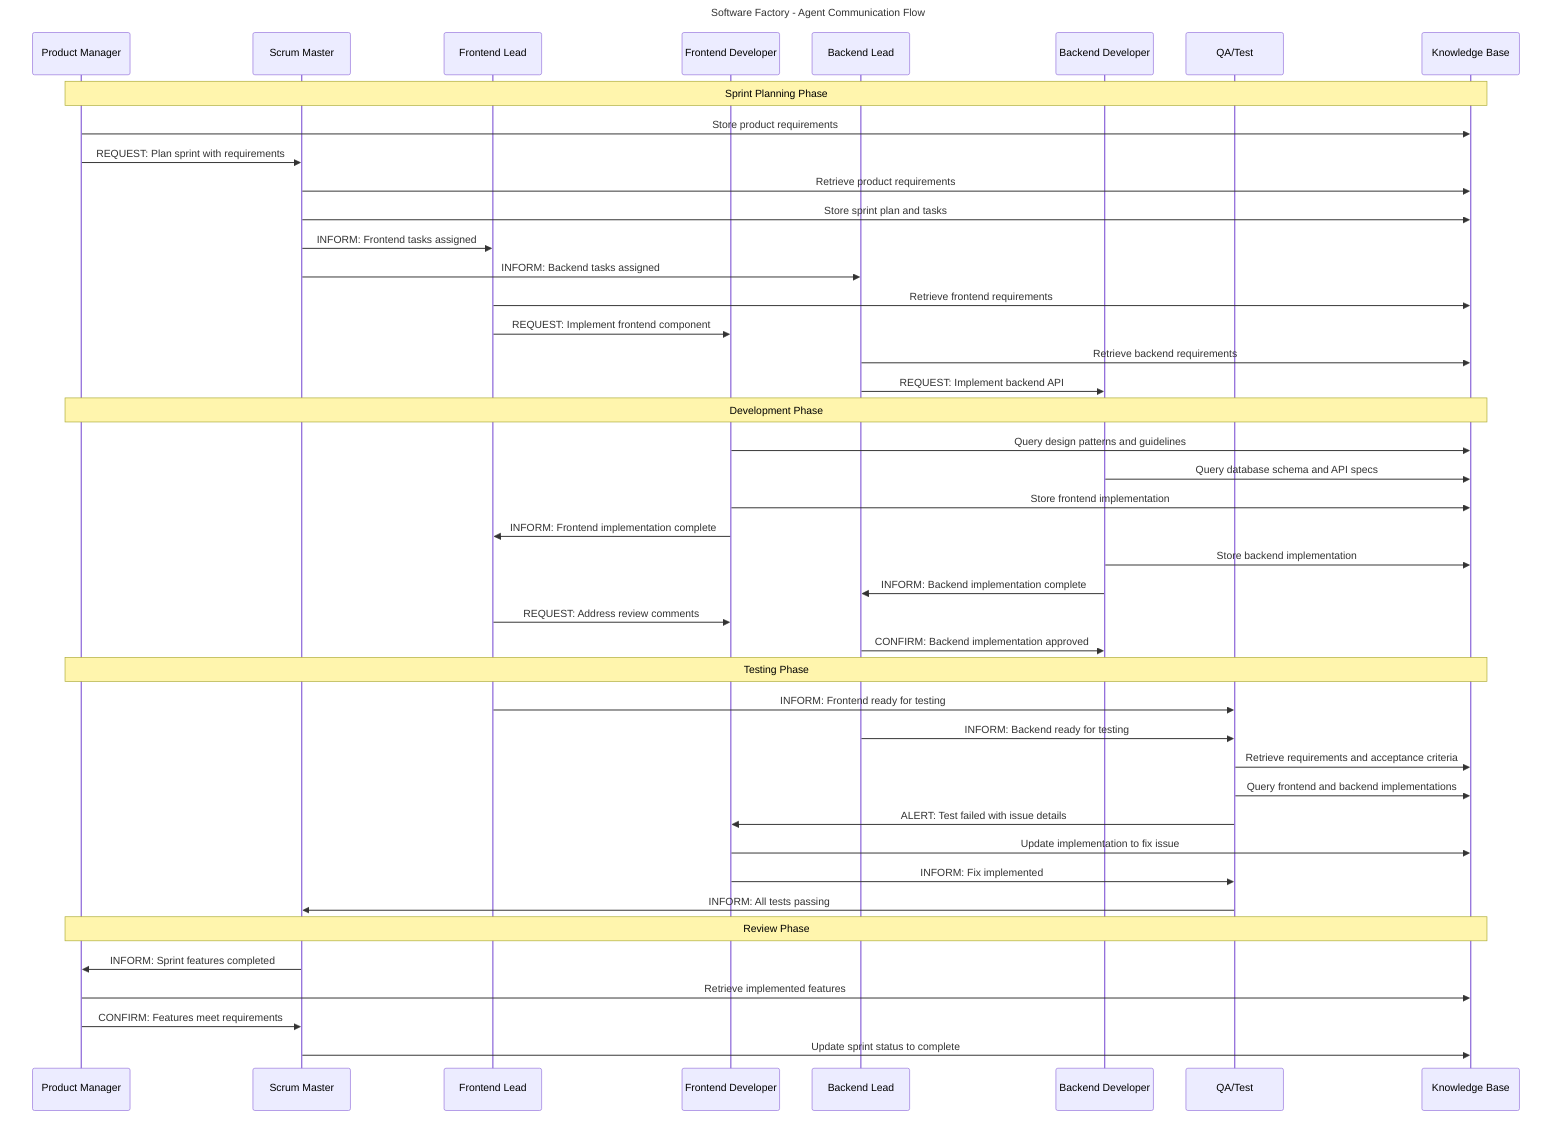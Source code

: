 ---
title: Software Factory - Agent Communication Flow
---
sequenceDiagram
    participant PM as Product Manager
    participant SM as Scrum Master
    participant FL as Frontend Lead
    participant FD as Frontend Developer
    participant BL as Backend Lead
    participant BD as Backend Developer
    participant QA as QA/Test
    participant KB as Knowledge Base
    
    Note over PM,KB: Sprint Planning Phase
    
    PM->>KB: Store product requirements
    PM->>SM: REQUEST: Plan sprint with requirements
    SM->>KB: Retrieve product requirements
    SM->>KB: Store sprint plan and tasks
    
    SM->>FL: INFORM: Frontend tasks assigned
    SM->>BL: INFORM: Backend tasks assigned
    
    FL->>KB: Retrieve frontend requirements
    FL->>FD: REQUEST: Implement frontend component
    
    BL->>KB: Retrieve backend requirements
    BL->>BD: REQUEST: Implement backend API
    
    Note over PM,KB: Development Phase
    
    FD->>KB: Query design patterns and guidelines
    BD->>KB: Query database schema and API specs
    
    FD->>KB: Store frontend implementation
    FD->>FL: INFORM: Frontend implementation complete
    
    BD->>KB: Store backend implementation
    BD->>BL: INFORM: Backend implementation complete
    
    FL->>FD: REQUEST: Address review comments
    BL->>BD: CONFIRM: Backend implementation approved
    
    Note over PM,KB: Testing Phase
    
    FL->>QA: INFORM: Frontend ready for testing
    BL->>QA: INFORM: Backend ready for testing
    
    QA->>KB: Retrieve requirements and acceptance criteria
    QA->>KB: Query frontend and backend implementations
    
    QA->>FD: ALERT: Test failed with issue details
    FD->>KB: Update implementation to fix issue
    FD->>QA: INFORM: Fix implemented
    
    QA->>SM: INFORM: All tests passing
    
    Note over PM,KB: Review Phase
    
    SM->>PM: INFORM: Sprint features completed
    PM->>KB: Retrieve implemented features
    PM->>SM: CONFIRM: Features meet requirements
    
    SM->>KB: Update sprint status to complete
